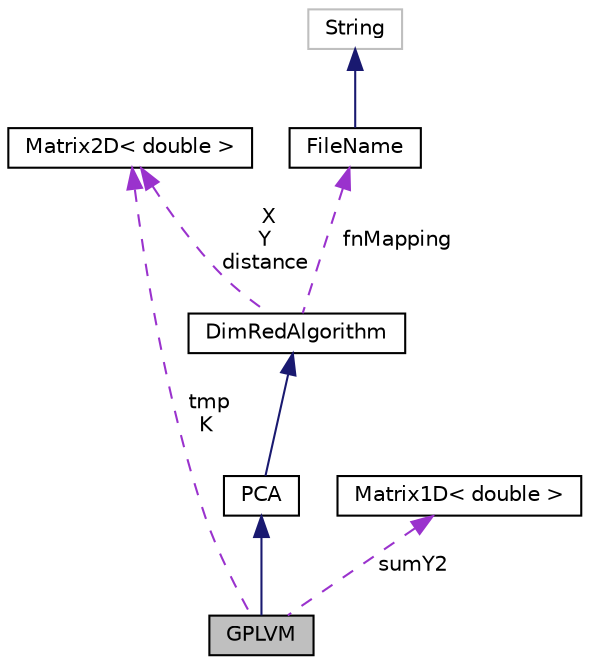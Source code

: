 digraph "GPLVM"
{
  edge [fontname="Helvetica",fontsize="10",labelfontname="Helvetica",labelfontsize="10"];
  node [fontname="Helvetica",fontsize="10",shape=record];
  Node3 [label="GPLVM",height=0.2,width=0.4,color="black", fillcolor="grey75", style="filled", fontcolor="black"];
  Node4 -> Node3 [dir="back",color="midnightblue",fontsize="10",style="solid",fontname="Helvetica"];
  Node4 [label="PCA",height=0.2,width=0.4,color="black", fillcolor="white", style="filled",URL="$classPCA.html"];
  Node5 -> Node4 [dir="back",color="midnightblue",fontsize="10",style="solid",fontname="Helvetica"];
  Node5 [label="DimRedAlgorithm",height=0.2,width=0.4,color="black", fillcolor="white", style="filled",URL="$classDimRedAlgorithm.html"];
  Node6 -> Node5 [dir="back",color="darkorchid3",fontsize="10",style="dashed",label=" X\nY\ndistance" ,fontname="Helvetica"];
  Node6 [label="Matrix2D\< double \>",height=0.2,width=0.4,color="black", fillcolor="white", style="filled",URL="$classMatrix2D.html"];
  Node7 -> Node5 [dir="back",color="darkorchid3",fontsize="10",style="dashed",label=" fnMapping" ,fontname="Helvetica"];
  Node7 [label="FileName",height=0.2,width=0.4,color="black", fillcolor="white", style="filled",URL="$classFileName.html"];
  Node8 -> Node7 [dir="back",color="midnightblue",fontsize="10",style="solid",fontname="Helvetica"];
  Node8 [label="String",height=0.2,width=0.4,color="grey75", fillcolor="white", style="filled"];
  Node6 -> Node3 [dir="back",color="darkorchid3",fontsize="10",style="dashed",label=" tmp\nK" ,fontname="Helvetica"];
  Node9 -> Node3 [dir="back",color="darkorchid3",fontsize="10",style="dashed",label=" sumY2" ,fontname="Helvetica"];
  Node9 [label="Matrix1D\< double \>",height=0.2,width=0.4,color="black", fillcolor="white", style="filled",URL="$classMatrix1D.html"];
}
